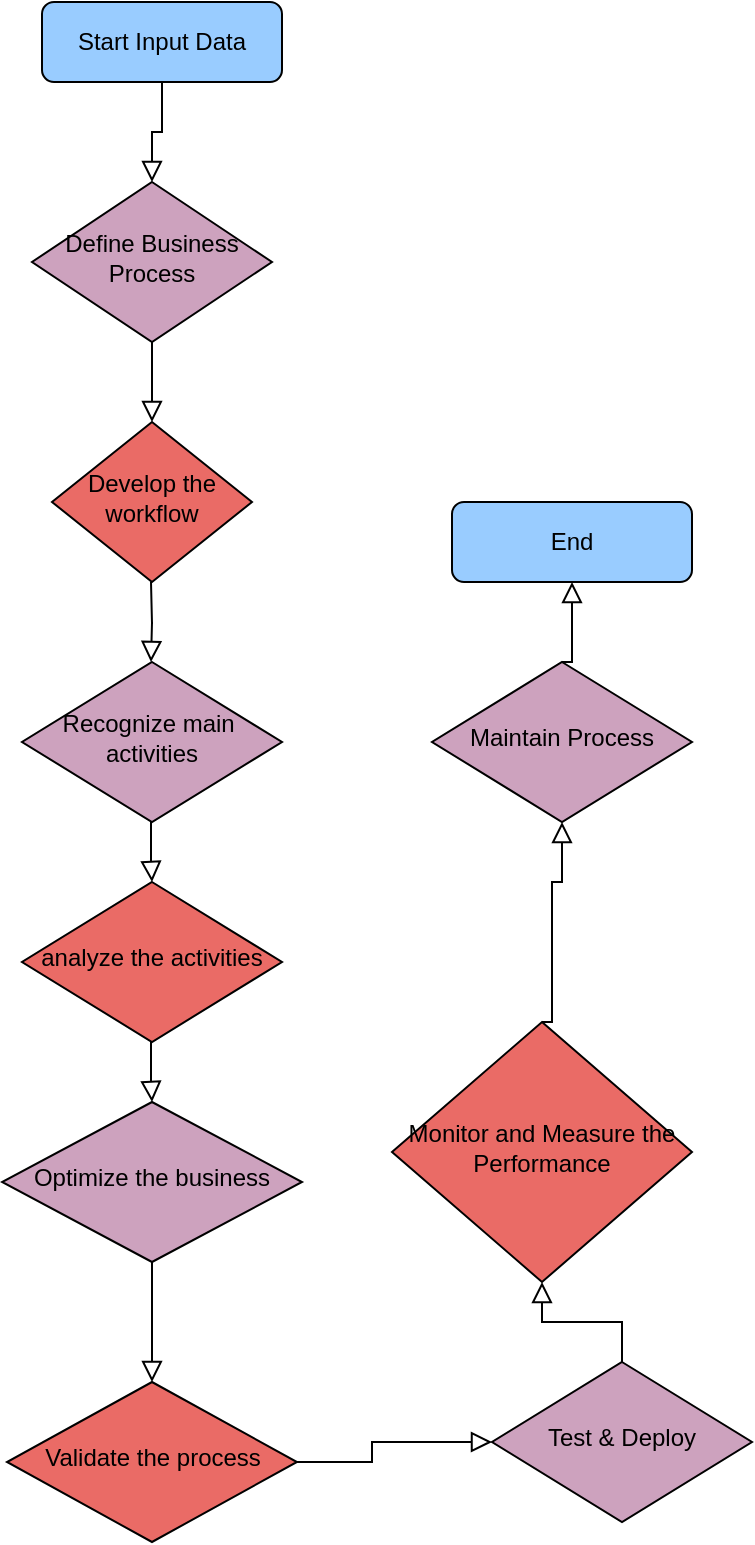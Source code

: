 <mxfile version="21.1.5" type="device">
  <diagram id="C5RBs43oDa-KdzZeNtuy" name="Page-1">
    <mxGraphModel dx="1600" dy="691" grid="1" gridSize="10" guides="1" tooltips="1" connect="1" arrows="1" fold="1" page="1" pageScale="1" pageWidth="827" pageHeight="1169" math="0" shadow="0">
      <root>
        <mxCell id="WIyWlLk6GJQsqaUBKTNV-0" />
        <mxCell id="WIyWlLk6GJQsqaUBKTNV-1" parent="WIyWlLk6GJQsqaUBKTNV-0" />
        <mxCell id="WIyWlLk6GJQsqaUBKTNV-2" value="" style="rounded=0;html=1;jettySize=auto;orthogonalLoop=1;fontSize=11;endArrow=block;endFill=0;endSize=8;strokeWidth=1;shadow=0;labelBackgroundColor=none;edgeStyle=orthogonalEdgeStyle;" parent="WIyWlLk6GJQsqaUBKTNV-1" source="WIyWlLk6GJQsqaUBKTNV-3" target="WIyWlLk6GJQsqaUBKTNV-6" edge="1">
          <mxGeometry relative="1" as="geometry" />
        </mxCell>
        <mxCell id="WIyWlLk6GJQsqaUBKTNV-3" value="Start Input Data" style="rounded=1;whiteSpace=wrap;html=1;fontSize=12;glass=0;strokeWidth=1;shadow=0;fillColor=#99CCFF;" parent="WIyWlLk6GJQsqaUBKTNV-1" vertex="1">
          <mxGeometry x="165" y="80" width="120" height="40" as="geometry" />
        </mxCell>
        <mxCell id="WIyWlLk6GJQsqaUBKTNV-6" value="Define Business Process&lt;br&gt;" style="rhombus;whiteSpace=wrap;html=1;shadow=0;fontFamily=Helvetica;fontSize=12;align=center;strokeWidth=1;spacing=6;spacingTop=-4;fillColor=#CDA2BE;" parent="WIyWlLk6GJQsqaUBKTNV-1" vertex="1">
          <mxGeometry x="160" y="170" width="120" height="80" as="geometry" />
        </mxCell>
        <mxCell id="WIyWlLk6GJQsqaUBKTNV-10" value="Develop the workflow" style="rhombus;whiteSpace=wrap;html=1;shadow=0;fontFamily=Helvetica;fontSize=12;align=center;strokeWidth=1;spacing=6;spacingTop=-4;fillColor=#EA6B66;" parent="WIyWlLk6GJQsqaUBKTNV-1" vertex="1">
          <mxGeometry x="170" y="290" width="100" height="80" as="geometry" />
        </mxCell>
        <mxCell id="WIyWlLk6GJQsqaUBKTNV-11" value="End" style="rounded=1;whiteSpace=wrap;html=1;fontSize=12;glass=0;strokeWidth=1;shadow=0;fillColor=#99CCFF;" parent="WIyWlLk6GJQsqaUBKTNV-1" vertex="1">
          <mxGeometry x="370" y="330" width="120" height="40" as="geometry" />
        </mxCell>
        <mxCell id="N9zkYQhZ3XkGgV3Y9pQC-0" value="" style="rounded=0;html=1;jettySize=auto;orthogonalLoop=1;fontSize=11;endArrow=block;endFill=0;endSize=8;strokeWidth=1;shadow=0;labelBackgroundColor=none;edgeStyle=orthogonalEdgeStyle;exitX=0.5;exitY=1;exitDx=0;exitDy=0;" edge="1" parent="WIyWlLk6GJQsqaUBKTNV-1" source="WIyWlLk6GJQsqaUBKTNV-6">
          <mxGeometry relative="1" as="geometry">
            <mxPoint x="220" y="260" as="sourcePoint" />
            <mxPoint x="220" y="290" as="targetPoint" />
            <Array as="points" />
          </mxGeometry>
        </mxCell>
        <mxCell id="N9zkYQhZ3XkGgV3Y9pQC-3" value="" style="rounded=0;html=1;jettySize=auto;orthogonalLoop=1;fontSize=11;endArrow=block;endFill=0;endSize=8;strokeWidth=1;shadow=0;labelBackgroundColor=none;edgeStyle=orthogonalEdgeStyle;exitX=0.5;exitY=1;exitDx=0;exitDy=0;" edge="1" parent="WIyWlLk6GJQsqaUBKTNV-1">
          <mxGeometry relative="1" as="geometry">
            <mxPoint x="219.5" y="370" as="sourcePoint" />
            <mxPoint x="219.5" y="410" as="targetPoint" />
            <Array as="points" />
          </mxGeometry>
        </mxCell>
        <mxCell id="N9zkYQhZ3XkGgV3Y9pQC-4" value="Recognize main&amp;nbsp; activities&lt;br&gt;" style="rhombus;whiteSpace=wrap;html=1;shadow=0;fontFamily=Helvetica;fontSize=12;align=center;strokeWidth=1;spacing=6;spacingTop=-4;fillColor=#CDA2BE;" vertex="1" parent="WIyWlLk6GJQsqaUBKTNV-1">
          <mxGeometry x="155" y="410" width="130" height="80" as="geometry" />
        </mxCell>
        <mxCell id="N9zkYQhZ3XkGgV3Y9pQC-5" value="analyze the activities" style="rhombus;whiteSpace=wrap;html=1;shadow=0;fontFamily=Helvetica;fontSize=12;align=center;strokeWidth=1;spacing=6;spacingTop=-4;fillColor=#EA6B66;" vertex="1" parent="WIyWlLk6GJQsqaUBKTNV-1">
          <mxGeometry x="155" y="520" width="130" height="80" as="geometry" />
        </mxCell>
        <mxCell id="N9zkYQhZ3XkGgV3Y9pQC-6" value="Optimize the business" style="rhombus;whiteSpace=wrap;html=1;shadow=0;fontFamily=Helvetica;fontSize=12;align=center;strokeWidth=1;spacing=6;spacingTop=-4;fillColor=#CDA2BE;" vertex="1" parent="WIyWlLk6GJQsqaUBKTNV-1">
          <mxGeometry x="145" y="630" width="150" height="80" as="geometry" />
        </mxCell>
        <mxCell id="N9zkYQhZ3XkGgV3Y9pQC-7" value="Validate the process" style="rhombus;whiteSpace=wrap;html=1;shadow=0;fontFamily=Helvetica;fontSize=12;align=center;strokeWidth=1;spacing=6;spacingTop=-4;fillColor=#EA6B66;" vertex="1" parent="WIyWlLk6GJQsqaUBKTNV-1">
          <mxGeometry x="147.5" y="770" width="145" height="80" as="geometry" />
        </mxCell>
        <mxCell id="N9zkYQhZ3XkGgV3Y9pQC-8" value="Test &amp;amp; Deploy" style="rhombus;whiteSpace=wrap;html=1;shadow=0;fontFamily=Helvetica;fontSize=12;align=center;strokeWidth=1;spacing=6;spacingTop=-4;fillColor=#CDA2BE;" vertex="1" parent="WIyWlLk6GJQsqaUBKTNV-1">
          <mxGeometry x="390" y="760" width="130" height="80" as="geometry" />
        </mxCell>
        <mxCell id="N9zkYQhZ3XkGgV3Y9pQC-9" value="Monitor and Measure the Performance" style="rhombus;whiteSpace=wrap;html=1;shadow=0;fontFamily=Helvetica;fontSize=12;align=center;strokeWidth=1;spacing=6;spacingTop=-4;fillColor=#EA6B66;" vertex="1" parent="WIyWlLk6GJQsqaUBKTNV-1">
          <mxGeometry x="340" y="590" width="150" height="130" as="geometry" />
        </mxCell>
        <mxCell id="N9zkYQhZ3XkGgV3Y9pQC-10" value="Maintain Process" style="rhombus;whiteSpace=wrap;html=1;shadow=0;fontFamily=Helvetica;fontSize=12;align=center;strokeWidth=1;spacing=6;spacingTop=-4;fillColor=#CDA2BE;" vertex="1" parent="WIyWlLk6GJQsqaUBKTNV-1">
          <mxGeometry x="360" y="410" width="130" height="80" as="geometry" />
        </mxCell>
        <mxCell id="N9zkYQhZ3XkGgV3Y9pQC-11" value="" style="rounded=0;html=1;jettySize=auto;orthogonalLoop=1;fontSize=11;endArrow=block;endFill=0;endSize=8;strokeWidth=1;shadow=0;labelBackgroundColor=none;edgeStyle=orthogonalEdgeStyle;exitX=0.5;exitY=1;exitDx=0;exitDy=0;" edge="1" parent="WIyWlLk6GJQsqaUBKTNV-1">
          <mxGeometry relative="1" as="geometry">
            <mxPoint x="219.5" y="490" as="sourcePoint" />
            <mxPoint x="220" y="520" as="targetPoint" />
            <Array as="points">
              <mxPoint x="220" y="510" />
              <mxPoint x="220" y="510" />
            </Array>
          </mxGeometry>
        </mxCell>
        <mxCell id="N9zkYQhZ3XkGgV3Y9pQC-12" value="" style="rounded=0;html=1;jettySize=auto;orthogonalLoop=1;fontSize=11;endArrow=block;endFill=0;endSize=8;strokeWidth=1;shadow=0;labelBackgroundColor=none;edgeStyle=orthogonalEdgeStyle;exitX=0.5;exitY=1;exitDx=0;exitDy=0;" edge="1" parent="WIyWlLk6GJQsqaUBKTNV-1">
          <mxGeometry relative="1" as="geometry">
            <mxPoint x="219.5" y="600" as="sourcePoint" />
            <mxPoint x="220" y="630" as="targetPoint" />
            <Array as="points">
              <mxPoint x="220" y="620" />
              <mxPoint x="220" y="620" />
            </Array>
          </mxGeometry>
        </mxCell>
        <mxCell id="N9zkYQhZ3XkGgV3Y9pQC-13" value="" style="rounded=0;html=1;jettySize=auto;orthogonalLoop=1;fontSize=11;endArrow=block;endFill=0;endSize=8;strokeWidth=1;shadow=0;labelBackgroundColor=none;edgeStyle=orthogonalEdgeStyle;exitX=0.5;exitY=1;exitDx=0;exitDy=0;" edge="1" parent="WIyWlLk6GJQsqaUBKTNV-1" source="N9zkYQhZ3XkGgV3Y9pQC-6">
          <mxGeometry relative="1" as="geometry">
            <mxPoint x="219.5" y="740" as="sourcePoint" />
            <mxPoint x="220" y="770" as="targetPoint" />
            <Array as="points" />
          </mxGeometry>
        </mxCell>
        <mxCell id="N9zkYQhZ3XkGgV3Y9pQC-14" value="" style="rounded=0;html=1;jettySize=auto;orthogonalLoop=1;fontSize=11;endArrow=block;endFill=0;endSize=8;strokeWidth=1;shadow=0;labelBackgroundColor=none;edgeStyle=orthogonalEdgeStyle;exitX=1;exitY=0.5;exitDx=0;exitDy=0;entryX=0;entryY=0.5;entryDx=0;entryDy=0;" edge="1" parent="WIyWlLk6GJQsqaUBKTNV-1" source="N9zkYQhZ3XkGgV3Y9pQC-7" target="N9zkYQhZ3XkGgV3Y9pQC-8">
          <mxGeometry relative="1" as="geometry">
            <mxPoint x="330" y="790" as="sourcePoint" />
            <mxPoint x="330" y="850" as="targetPoint" />
            <Array as="points">
              <mxPoint x="330" y="810" />
              <mxPoint x="330" y="800" />
            </Array>
          </mxGeometry>
        </mxCell>
        <mxCell id="N9zkYQhZ3XkGgV3Y9pQC-15" value="" style="rounded=0;html=1;jettySize=auto;orthogonalLoop=1;fontSize=11;endArrow=block;endFill=0;endSize=8;strokeWidth=1;shadow=0;labelBackgroundColor=none;edgeStyle=orthogonalEdgeStyle;exitX=0.5;exitY=0;exitDx=0;exitDy=0;entryX=0.5;entryY=1;entryDx=0;entryDy=0;" edge="1" parent="WIyWlLk6GJQsqaUBKTNV-1" source="N9zkYQhZ3XkGgV3Y9pQC-8" target="N9zkYQhZ3XkGgV3Y9pQC-9">
          <mxGeometry relative="1" as="geometry">
            <mxPoint x="454.5" y="720" as="sourcePoint" />
            <mxPoint x="454.5" y="780" as="targetPoint" />
            <Array as="points" />
          </mxGeometry>
        </mxCell>
        <mxCell id="N9zkYQhZ3XkGgV3Y9pQC-16" value="" style="rounded=0;html=1;jettySize=auto;orthogonalLoop=1;fontSize=11;endArrow=block;endFill=0;endSize=8;strokeWidth=1;shadow=0;labelBackgroundColor=none;edgeStyle=orthogonalEdgeStyle;exitX=0.5;exitY=0;exitDx=0;exitDy=0;entryX=0.5;entryY=1;entryDx=0;entryDy=0;" edge="1" parent="WIyWlLk6GJQsqaUBKTNV-1" source="N9zkYQhZ3XkGgV3Y9pQC-9" target="N9zkYQhZ3XkGgV3Y9pQC-10">
          <mxGeometry relative="1" as="geometry">
            <mxPoint x="460" y="530" as="sourcePoint" />
            <mxPoint x="460" y="590" as="targetPoint" />
            <Array as="points">
              <mxPoint x="420" y="590" />
              <mxPoint x="420" y="520" />
              <mxPoint x="425" y="520" />
            </Array>
          </mxGeometry>
        </mxCell>
        <mxCell id="N9zkYQhZ3XkGgV3Y9pQC-17" value="" style="rounded=0;html=1;jettySize=auto;orthogonalLoop=1;fontSize=11;endArrow=block;endFill=0;endSize=8;strokeWidth=1;shadow=0;labelBackgroundColor=none;edgeStyle=orthogonalEdgeStyle;exitX=0.5;exitY=0;exitDx=0;exitDy=0;entryX=0.5;entryY=1;entryDx=0;entryDy=0;" edge="1" parent="WIyWlLk6GJQsqaUBKTNV-1" source="N9zkYQhZ3XkGgV3Y9pQC-10" target="WIyWlLk6GJQsqaUBKTNV-11">
          <mxGeometry relative="1" as="geometry">
            <mxPoint x="389" y="390" as="sourcePoint" />
            <mxPoint x="389" y="450" as="targetPoint" />
            <Array as="points">
              <mxPoint x="430" y="410" />
            </Array>
          </mxGeometry>
        </mxCell>
      </root>
    </mxGraphModel>
  </diagram>
</mxfile>
